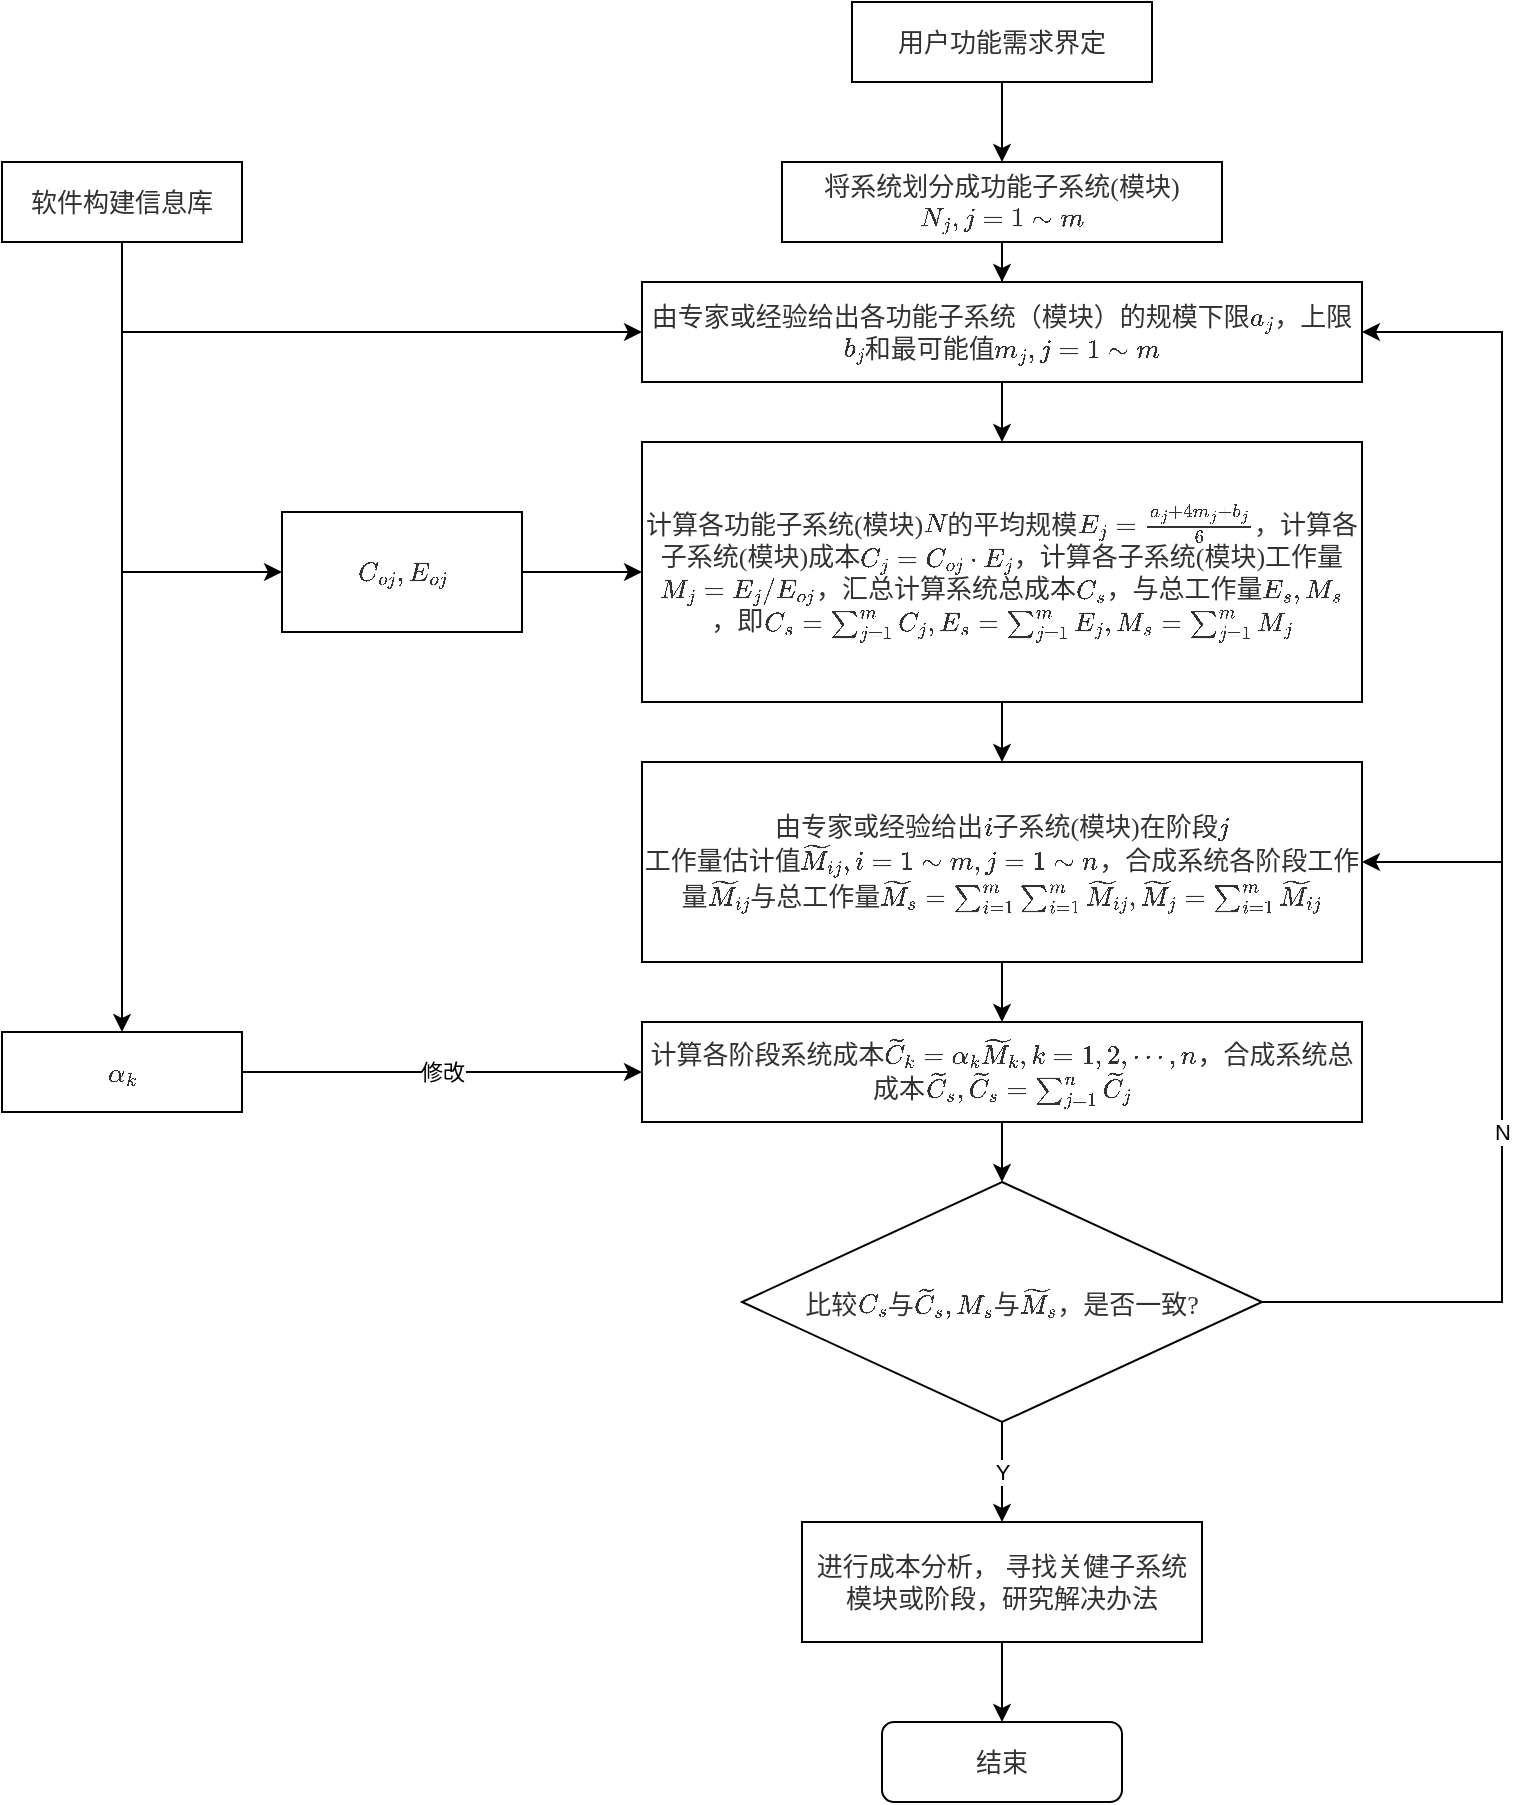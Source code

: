 <mxfile version="18.0.3" type="github">
  <diagram id="C5RBs43oDa-KdzZeNtuy" name="Page-1">
    <mxGraphModel dx="503" dy="526" grid="1" gridSize="10" guides="1" tooltips="1" connect="1" arrows="1" fold="1" page="1" pageScale="1" pageWidth="827" pageHeight="1169" math="1" shadow="0">
      <root>
        <mxCell id="WIyWlLk6GJQsqaUBKTNV-0" />
        <mxCell id="WIyWlLk6GJQsqaUBKTNV-1" parent="WIyWlLk6GJQsqaUBKTNV-0" />
        <mxCell id="u0nWevR8HUhSAp7CdxJ3-17" style="edgeStyle=orthogonalEdgeStyle;rounded=0;orthogonalLoop=1;jettySize=auto;html=1;entryX=0.5;entryY=0;entryDx=0;entryDy=0;" edge="1" parent="WIyWlLk6GJQsqaUBKTNV-1" source="u0nWevR8HUhSAp7CdxJ3-0" target="u0nWevR8HUhSAp7CdxJ3-1">
          <mxGeometry relative="1" as="geometry" />
        </mxCell>
        <mxCell id="u0nWevR8HUhSAp7CdxJ3-0" value="&lt;span style=&quot;color: rgb(50, 50, 50); font-family: 微软雅黑; font-size: 13px; background-color: rgba(255, 255, 255, 0.01);&quot;&gt;用户功能需求界定&lt;/span&gt;" style="rounded=0;whiteSpace=wrap;html=1;" vertex="1" parent="WIyWlLk6GJQsqaUBKTNV-1">
          <mxGeometry x="425" width="150" height="40" as="geometry" />
        </mxCell>
        <mxCell id="u0nWevR8HUhSAp7CdxJ3-18" style="edgeStyle=orthogonalEdgeStyle;rounded=0;orthogonalLoop=1;jettySize=auto;html=1;entryX=0.5;entryY=0;entryDx=0;entryDy=0;" edge="1" parent="WIyWlLk6GJQsqaUBKTNV-1" source="u0nWevR8HUhSAp7CdxJ3-1" target="u0nWevR8HUhSAp7CdxJ3-2">
          <mxGeometry relative="1" as="geometry" />
        </mxCell>
        <mxCell id="u0nWevR8HUhSAp7CdxJ3-1" value="&lt;span style=&quot;color: rgb(50, 50, 50); font-family: 微软雅黑; font-size: 13px; background-color: rgba(255, 255, 255, 0.01);&quot;&gt;将系统划分成功能子系统(模块)\(N_j, j = 1 \sim m \)&lt;/span&gt;" style="rounded=0;whiteSpace=wrap;html=1;" vertex="1" parent="WIyWlLk6GJQsqaUBKTNV-1">
          <mxGeometry x="390" y="80" width="220" height="40" as="geometry" />
        </mxCell>
        <mxCell id="u0nWevR8HUhSAp7CdxJ3-19" style="edgeStyle=orthogonalEdgeStyle;rounded=0;orthogonalLoop=1;jettySize=auto;html=1;entryX=0.5;entryY=0;entryDx=0;entryDy=0;" edge="1" parent="WIyWlLk6GJQsqaUBKTNV-1" source="u0nWevR8HUhSAp7CdxJ3-2" target="u0nWevR8HUhSAp7CdxJ3-3">
          <mxGeometry relative="1" as="geometry" />
        </mxCell>
        <mxCell id="u0nWevR8HUhSAp7CdxJ3-2" value="&lt;span style=&quot;color: rgb(50, 50, 50); font-family: 微软雅黑; font-size: 13px; background-color: rgba(255, 255, 255, 0.01);&quot;&gt;由专家或经验给出各功能子系统（模块）的规模下限\( a_j \)，上限\( b_j \)和最可能值&lt;/span&gt;&lt;span style=&quot;color: rgb(50, 50, 50); font-family: 微软雅黑; font-size: 13px; background-color: rgba(255, 255, 255, 0.01);&quot;&gt;\( m_j, j = 1 \sim m \)&lt;/span&gt;" style="rounded=0;whiteSpace=wrap;html=1;" vertex="1" parent="WIyWlLk6GJQsqaUBKTNV-1">
          <mxGeometry x="320" y="140" width="360" height="50" as="geometry" />
        </mxCell>
        <mxCell id="u0nWevR8HUhSAp7CdxJ3-20" style="edgeStyle=orthogonalEdgeStyle;rounded=0;orthogonalLoop=1;jettySize=auto;html=1;" edge="1" parent="WIyWlLk6GJQsqaUBKTNV-1" source="u0nWevR8HUhSAp7CdxJ3-3" target="u0nWevR8HUhSAp7CdxJ3-4">
          <mxGeometry relative="1" as="geometry" />
        </mxCell>
        <mxCell id="u0nWevR8HUhSAp7CdxJ3-3" value="&lt;span style=&quot;color: rgb(50, 50, 50); font-family: 微软雅黑; font-size: 13px; background-color: rgba(255, 255, 255, 0.01);&quot;&gt;计算各功能子系统(模块)&lt;/span&gt;&lt;span style=&quot;color: rgb(50, 50, 50); font-family: 微软雅黑; font-size: 13px; background-color: rgba(255, 255, 255, 0.01);&quot;&gt;\( N \)&lt;/span&gt;&lt;span style=&quot;color: rgb(50, 50, 50); font-family: 微软雅黑; font-size: 13px; background-color: rgba(255, 255, 255, 0.01);&quot;&gt;的平均规模&lt;/span&gt;&lt;span style=&quot;color: rgb(50, 50, 50); font-family: 微软雅黑; font-size: 13px; background-color: rgba(255, 255, 255, 0.01);&quot;&gt;\( E_j = \frac{a_j + 4m_j + b_j}{6} \)&lt;/span&gt;&lt;span style=&quot;color: rgb(50, 50, 50); font-family: 微软雅黑; font-size: 13px; background-color: rgba(255, 255, 255, 0.01);&quot;&gt;，计算各子系统(模块)成本&lt;/span&gt;&lt;span style=&quot;color: rgb(50, 50, 50); font-family: 微软雅黑; font-size: 13px; background-color: rgba(255, 255, 255, 0.01);&quot;&gt;\( C_j = C_{oj} \cdot E_j \)&lt;/span&gt;&lt;span style=&quot;color: rgb(50, 50, 50); font-family: 微软雅黑; font-size: 13px; background-color: rgba(255, 255, 255, 0.01);&quot;&gt;，计算各子系统(模块)工作量&lt;/span&gt;&lt;span style=&quot;color: rgb(50, 50, 50); font-family: 微软雅黑; font-size: 13px; background-color: rgba(255, 255, 255, 0.01);&quot;&gt;\( M_j = E_j / E_{oj} \)&lt;/span&gt;&lt;span style=&quot;color: rgb(50, 50, 50); font-family: 微软雅黑; font-size: 13px; background-color: rgba(255, 255, 255, 0.01);&quot;&gt;，汇总计算系统总成本&lt;/span&gt;&lt;span style=&quot;color: rgb(50, 50, 50); font-family: 微软雅黑; font-size: 13px; background-color: rgba(255, 255, 255, 0.01);&quot;&gt;\( C_s \)&lt;/span&gt;&lt;span style=&quot;color: rgb(50, 50, 50); font-family: 微软雅黑; font-size: 13px; background-color: rgba(255, 255, 255, 0.01);&quot;&gt;，与总工作量&lt;/span&gt;&lt;span style=&quot;color: rgb(50, 50, 50); font-family: 微软雅黑; font-size: 13px; background-color: rgba(255, 255, 255, 0.01);&quot;&gt;\( E_s, M_s \)&lt;/span&gt;&lt;span style=&quot;color: rgb(50, 50, 50); font-family: 微软雅黑; font-size: 13px; background-color: rgba(255, 255, 255, 0.01);&quot;&gt;&lt;br&gt;，即&lt;/span&gt;&lt;span style=&quot;color: rgb(50, 50, 50); font-family: 微软雅黑; font-size: 13px; background-color: rgba(255, 255, 255, 0.01);&quot;&gt;\( C_s = \sum^m_{j = 1} C_j, E_s = \sum ^m_{j = 1} E_j, M_s = \sum ^m_{j = 1} M_j \)&lt;/span&gt;" style="rounded=0;whiteSpace=wrap;html=1;" vertex="1" parent="WIyWlLk6GJQsqaUBKTNV-1">
          <mxGeometry x="320" y="220" width="360" height="130" as="geometry" />
        </mxCell>
        <mxCell id="u0nWevR8HUhSAp7CdxJ3-21" style="edgeStyle=orthogonalEdgeStyle;rounded=0;orthogonalLoop=1;jettySize=auto;html=1;entryX=0.5;entryY=0;entryDx=0;entryDy=0;" edge="1" parent="WIyWlLk6GJQsqaUBKTNV-1" source="u0nWevR8HUhSAp7CdxJ3-4" target="u0nWevR8HUhSAp7CdxJ3-5">
          <mxGeometry relative="1" as="geometry" />
        </mxCell>
        <mxCell id="u0nWevR8HUhSAp7CdxJ3-4" value="&lt;span style=&quot;color: rgb(50, 50, 50); font-family: 微软雅黑; font-size: 13px; background-color: rgba(255, 255, 255, 0.01);&quot;&gt;由专家或经验给出&lt;/span&gt;&lt;span style=&quot;color: rgb(50, 50, 50); font-family: 微软雅黑; font-size: 13px; background-color: rgba(255, 255, 255, 0.01);&quot;&gt;\( i \)&lt;/span&gt;&lt;span style=&quot;color: rgb(50, 50, 50); font-family: 微软雅黑; font-size: 13px; background-color: rgba(255, 255, 255, 0.01);&quot;&gt;子系统(模块)在阶段&lt;/span&gt;&lt;span style=&quot;color: rgb(50, 50, 50); font-family: 微软雅黑; font-size: 13px; background-color: rgba(255, 255, 255, 0.01);&quot;&gt;\( j \)&lt;/span&gt;&lt;span style=&quot;color: rgb(50, 50, 50); font-family: 微软雅黑; font-size: 13px; background-color: rgba(255, 255, 255, 0.01);&quot;&gt;&lt;br&gt;工作量估计值&lt;/span&gt;&lt;span style=&quot;color: rgb(50, 50, 50); font-family: 微软雅黑; font-size: 13px; background-color: rgba(255, 255, 255, 0.01);&quot;&gt;\( \widetilde{M}_{ij}, i = 1 \sim m, j = 1 \sim n \)&lt;/span&gt;&lt;span style=&quot;color: rgb(50, 50, 50); font-family: 微软雅黑; font-size: 13px; background-color: rgba(255, 255, 255, 0.01);&quot;&gt;，合成系统各阶段工作量&lt;/span&gt;&lt;span style=&quot;color: rgb(50, 50, 50); font-family: 微软雅黑; font-size: 13px; background-color: rgba(255, 255, 255, 0.01);&quot;&gt;\( \widetilde{M}_{ij} \)&lt;/span&gt;&lt;span style=&quot;color: rgb(50, 50, 50); font-family: 微软雅黑; font-size: 13px; background-color: rgba(255, 255, 255, 0.01);&quot;&gt;与总工作量&lt;/span&gt;&lt;span style=&quot;color: rgb(50, 50, 50); font-family: 微软雅黑; font-size: 13px; background-color: rgba(255, 255, 255, 0.01);&quot;&gt;\( \widetilde{M}_s = \sum ^m_{i = 1}\sum^m_{i =1} \widetilde{M}_{ij}, \widetilde{M}_j = \sum^m_{i = 1} \widetilde{M}_{ij} \)&lt;/span&gt;" style="rounded=0;whiteSpace=wrap;html=1;" vertex="1" parent="WIyWlLk6GJQsqaUBKTNV-1">
          <mxGeometry x="320" y="380" width="360" height="100" as="geometry" />
        </mxCell>
        <mxCell id="u0nWevR8HUhSAp7CdxJ3-22" style="edgeStyle=orthogonalEdgeStyle;rounded=0;orthogonalLoop=1;jettySize=auto;html=1;exitX=0.5;exitY=1;exitDx=0;exitDy=0;entryX=0.5;entryY=0;entryDx=0;entryDy=0;" edge="1" parent="WIyWlLk6GJQsqaUBKTNV-1" source="u0nWevR8HUhSAp7CdxJ3-5" target="u0nWevR8HUhSAp7CdxJ3-6">
          <mxGeometry relative="1" as="geometry" />
        </mxCell>
        <mxCell id="u0nWevR8HUhSAp7CdxJ3-5" value="&lt;span style=&quot;color: rgb(50, 50, 50); font-family: 微软雅黑; font-size: 13px; background-color: rgba(255, 255, 255, 0.01);&quot;&gt;计算各阶段系统成本&lt;/span&gt;&lt;span style=&quot;color: rgb(50, 50, 50); font-family: 微软雅黑; font-size: 13px; background-color: rgba(255, 255, 255, 0.01);&quot;&gt;\( \widetilde{C}_k = \alpha_k \widetilde{M}_k, k = 1,2, \cdots, n \)&lt;/span&gt;&lt;span style=&quot;color: rgb(50, 50, 50); font-family: 微软雅黑; font-size: 13px; background-color: rgba(255, 255, 255, 0.01);&quot;&gt;，合成系统总成本&lt;/span&gt;&lt;span style=&quot;color: rgb(50, 50, 50); font-family: 微软雅黑; font-size: 13px; background-color: rgba(255, 255, 255, 0.01);&quot;&gt;\( \widetilde{C}_s, \widetilde{C}_s = \sum^n_{j =1} \widetilde{C}_j \)&lt;/span&gt;" style="rounded=0;whiteSpace=wrap;html=1;" vertex="1" parent="WIyWlLk6GJQsqaUBKTNV-1">
          <mxGeometry x="320" y="510" width="360" height="50" as="geometry" />
        </mxCell>
        <mxCell id="u0nWevR8HUhSAp7CdxJ3-23" value="Y" style="edgeStyle=orthogonalEdgeStyle;rounded=0;orthogonalLoop=1;jettySize=auto;html=1;entryX=0.5;entryY=0;entryDx=0;entryDy=0;" edge="1" parent="WIyWlLk6GJQsqaUBKTNV-1" source="u0nWevR8HUhSAp7CdxJ3-6" target="u0nWevR8HUhSAp7CdxJ3-7">
          <mxGeometry relative="1" as="geometry" />
        </mxCell>
        <mxCell id="u0nWevR8HUhSAp7CdxJ3-25" style="edgeStyle=orthogonalEdgeStyle;rounded=0;orthogonalLoop=1;jettySize=auto;html=1;entryX=1;entryY=0.5;entryDx=0;entryDy=0;exitX=1;exitY=0.5;exitDx=0;exitDy=0;" edge="1" parent="WIyWlLk6GJQsqaUBKTNV-1" source="u0nWevR8HUhSAp7CdxJ3-6" target="u0nWevR8HUhSAp7CdxJ3-2">
          <mxGeometry relative="1" as="geometry">
            <mxPoint x="580" y="640" as="sourcePoint" />
            <Array as="points">
              <mxPoint x="750" y="650" />
              <mxPoint x="750" y="165" />
            </Array>
          </mxGeometry>
        </mxCell>
        <mxCell id="u0nWevR8HUhSAp7CdxJ3-26" value="N" style="edgeStyle=orthogonalEdgeStyle;rounded=0;orthogonalLoop=1;jettySize=auto;html=1;entryX=1;entryY=0.5;entryDx=0;entryDy=0;exitX=1;exitY=0.5;exitDx=0;exitDy=0;" edge="1" parent="WIyWlLk6GJQsqaUBKTNV-1" source="u0nWevR8HUhSAp7CdxJ3-6" target="u0nWevR8HUhSAp7CdxJ3-4">
          <mxGeometry relative="1" as="geometry">
            <Array as="points">
              <mxPoint x="750" y="650" />
              <mxPoint x="750" y="430" />
              <mxPoint x="680" y="430" />
            </Array>
          </mxGeometry>
        </mxCell>
        <mxCell id="u0nWevR8HUhSAp7CdxJ3-6" value="&lt;span style=&quot;color: rgb(50, 50, 50); font-family: 微软雅黑; font-size: 13px; background-color: rgba(255, 255, 255, 0.01);&quot;&gt;比较&lt;/span&gt;&lt;span style=&quot;color: rgb(50, 50, 50); font-family: 微软雅黑; font-size: 13px; background-color: rgba(255, 255, 255, 0.01);&quot;&gt;\( C_s \)与&lt;/span&gt;&lt;span style=&quot;color: rgb(50, 50, 50); font-family: 微软雅黑; font-size: 13px; background-color: rgba(255, 255, 255, 0.01);&quot;&gt;\( \widetilde{C}_s, M_s \)与&lt;/span&gt;&lt;span style=&quot;color: rgb(50, 50, 50); font-family: 微软雅黑; font-size: 13px; background-color: rgba(255, 255, 255, 0.01);&quot;&gt;\( \widetilde{M}_s \)&lt;/span&gt;&lt;span style=&quot;color: rgb(50, 50, 50); font-family: 微软雅黑; font-size: 13px; background-color: rgba(255, 255, 255, 0.01);&quot;&gt;，是否一致?&lt;/span&gt;" style="rhombus;whiteSpace=wrap;html=1;" vertex="1" parent="WIyWlLk6GJQsqaUBKTNV-1">
          <mxGeometry x="370" y="590" width="260" height="120" as="geometry" />
        </mxCell>
        <mxCell id="u0nWevR8HUhSAp7CdxJ3-24" style="edgeStyle=orthogonalEdgeStyle;rounded=0;orthogonalLoop=1;jettySize=auto;html=1;entryX=0.5;entryY=0;entryDx=0;entryDy=0;" edge="1" parent="WIyWlLk6GJQsqaUBKTNV-1" source="u0nWevR8HUhSAp7CdxJ3-7" target="u0nWevR8HUhSAp7CdxJ3-8">
          <mxGeometry relative="1" as="geometry" />
        </mxCell>
        <mxCell id="u0nWevR8HUhSAp7CdxJ3-7" value="&lt;span style=&quot;color: rgb(50, 50, 50); font-family: 微软雅黑; font-size: 13px; background-color: rgba(255, 255, 255, 0.01);&quot;&gt;进行成本分析， 寻找关健子系统模块或阶段，研究解决办法&lt;/span&gt;" style="rounded=0;whiteSpace=wrap;html=1;" vertex="1" parent="WIyWlLk6GJQsqaUBKTNV-1">
          <mxGeometry x="400" y="760" width="200" height="60" as="geometry" />
        </mxCell>
        <mxCell id="u0nWevR8HUhSAp7CdxJ3-8" value="&lt;span style=&quot;color: rgb(50, 50, 50); font-family: 微软雅黑; font-size: 13px; background-color: rgba(255, 255, 255, 0.01);&quot;&gt;结束&lt;/span&gt;" style="rounded=1;whiteSpace=wrap;html=1;" vertex="1" parent="WIyWlLk6GJQsqaUBKTNV-1">
          <mxGeometry x="440" y="860" width="120" height="40" as="geometry" />
        </mxCell>
        <mxCell id="u0nWevR8HUhSAp7CdxJ3-12" style="edgeStyle=orthogonalEdgeStyle;rounded=0;orthogonalLoop=1;jettySize=auto;html=1;entryX=0.5;entryY=0;entryDx=0;entryDy=0;" edge="1" parent="WIyWlLk6GJQsqaUBKTNV-1" source="u0nWevR8HUhSAp7CdxJ3-9" target="u0nWevR8HUhSAp7CdxJ3-10">
          <mxGeometry relative="1" as="geometry" />
        </mxCell>
        <mxCell id="u0nWevR8HUhSAp7CdxJ3-13" style="edgeStyle=orthogonalEdgeStyle;rounded=0;orthogonalLoop=1;jettySize=auto;html=1;exitX=0.5;exitY=1;exitDx=0;exitDy=0;entryX=0;entryY=0.5;entryDx=0;entryDy=0;" edge="1" parent="WIyWlLk6GJQsqaUBKTNV-1" source="u0nWevR8HUhSAp7CdxJ3-9" target="u0nWevR8HUhSAp7CdxJ3-11">
          <mxGeometry relative="1" as="geometry" />
        </mxCell>
        <mxCell id="u0nWevR8HUhSAp7CdxJ3-16" style="edgeStyle=orthogonalEdgeStyle;rounded=0;orthogonalLoop=1;jettySize=auto;html=1;entryX=0;entryY=0.5;entryDx=0;entryDy=0;exitX=0.5;exitY=1;exitDx=0;exitDy=0;" edge="1" parent="WIyWlLk6GJQsqaUBKTNV-1" source="u0nWevR8HUhSAp7CdxJ3-9" target="u0nWevR8HUhSAp7CdxJ3-2">
          <mxGeometry relative="1" as="geometry">
            <mxPoint x="100" y="120" as="sourcePoint" />
            <Array as="points">
              <mxPoint x="60" y="165" />
            </Array>
          </mxGeometry>
        </mxCell>
        <mxCell id="u0nWevR8HUhSAp7CdxJ3-9" value="&lt;span style=&quot;color: rgb(50, 50, 50); font-family: 微软雅黑; font-size: 13px; background-color: rgba(255, 255, 255, 0.01);&quot;&gt;软件构建信息库&lt;/span&gt;" style="rounded=0;whiteSpace=wrap;html=1;" vertex="1" parent="WIyWlLk6GJQsqaUBKTNV-1">
          <mxGeometry y="80" width="120" height="40" as="geometry" />
        </mxCell>
        <mxCell id="u0nWevR8HUhSAp7CdxJ3-14" value="修改" style="edgeStyle=orthogonalEdgeStyle;rounded=0;orthogonalLoop=1;jettySize=auto;html=1;" edge="1" parent="WIyWlLk6GJQsqaUBKTNV-1" source="u0nWevR8HUhSAp7CdxJ3-10" target="u0nWevR8HUhSAp7CdxJ3-5">
          <mxGeometry relative="1" as="geometry" />
        </mxCell>
        <mxCell id="u0nWevR8HUhSAp7CdxJ3-10" value="&lt;span style=&quot;color: rgb(50, 50, 50); font-family: 微软雅黑; font-size: 13px; background-color: rgba(255, 255, 255, 0.01);&quot;&gt;\( \alpha_k \)&lt;/span&gt;" style="rounded=0;whiteSpace=wrap;html=1;" vertex="1" parent="WIyWlLk6GJQsqaUBKTNV-1">
          <mxGeometry y="515" width="120" height="40" as="geometry" />
        </mxCell>
        <mxCell id="u0nWevR8HUhSAp7CdxJ3-15" style="edgeStyle=orthogonalEdgeStyle;rounded=0;orthogonalLoop=1;jettySize=auto;html=1;entryX=0;entryY=0.5;entryDx=0;entryDy=0;" edge="1" parent="WIyWlLk6GJQsqaUBKTNV-1" source="u0nWevR8HUhSAp7CdxJ3-11" target="u0nWevR8HUhSAp7CdxJ3-3">
          <mxGeometry relative="1" as="geometry" />
        </mxCell>
        <mxCell id="u0nWevR8HUhSAp7CdxJ3-11" value="&lt;span style=&quot;color: rgb(50, 50, 50); font-family: 微软雅黑; font-size: 13px; background-color: rgba(255, 255, 255, 0.01);&quot;&gt;\( C_{oj}, E_{oj} \)&lt;/span&gt;" style="rounded=0;whiteSpace=wrap;html=1;" vertex="1" parent="WIyWlLk6GJQsqaUBKTNV-1">
          <mxGeometry x="140" y="255" width="120" height="60" as="geometry" />
        </mxCell>
      </root>
    </mxGraphModel>
  </diagram>
</mxfile>
